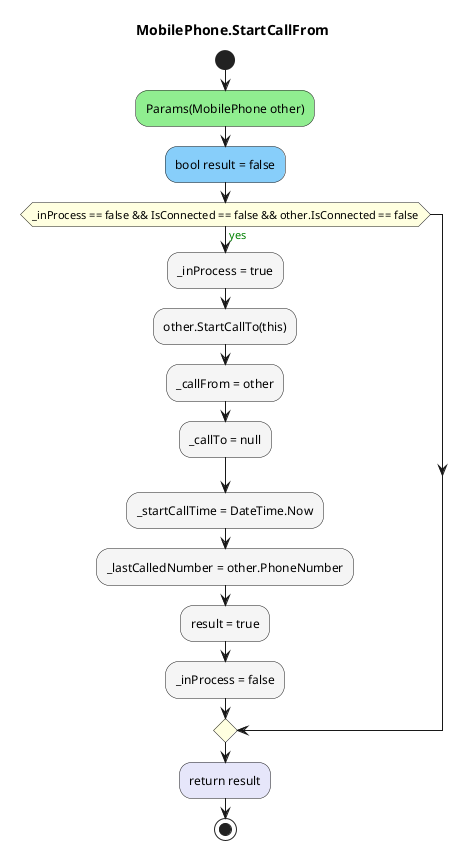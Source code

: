 @startuml MobilePhone.StartCallFrom
title MobilePhone.StartCallFrom
start
#LightGreen:Params(MobilePhone other);
#LightSkyBlue:bool result = false;
#LightYellow:if (_inProcess == false && IsConnected == false && other.IsConnected == false) then (<color:green>yes)
        #WhiteSmoke:_inProcess = true;
        #WhiteSmoke:other.StartCallTo(this);
        #WhiteSmoke:_callFrom = other;
        #WhiteSmoke:_callTo = null;
        #WhiteSmoke:_startCallTime = DateTime.Now;
        #WhiteSmoke:_lastCalledNumber = other.PhoneNumber;
        #WhiteSmoke:result = true;
        #WhiteSmoke:_inProcess = false;
endif
#Lavender:return result;
stop
@enduml
